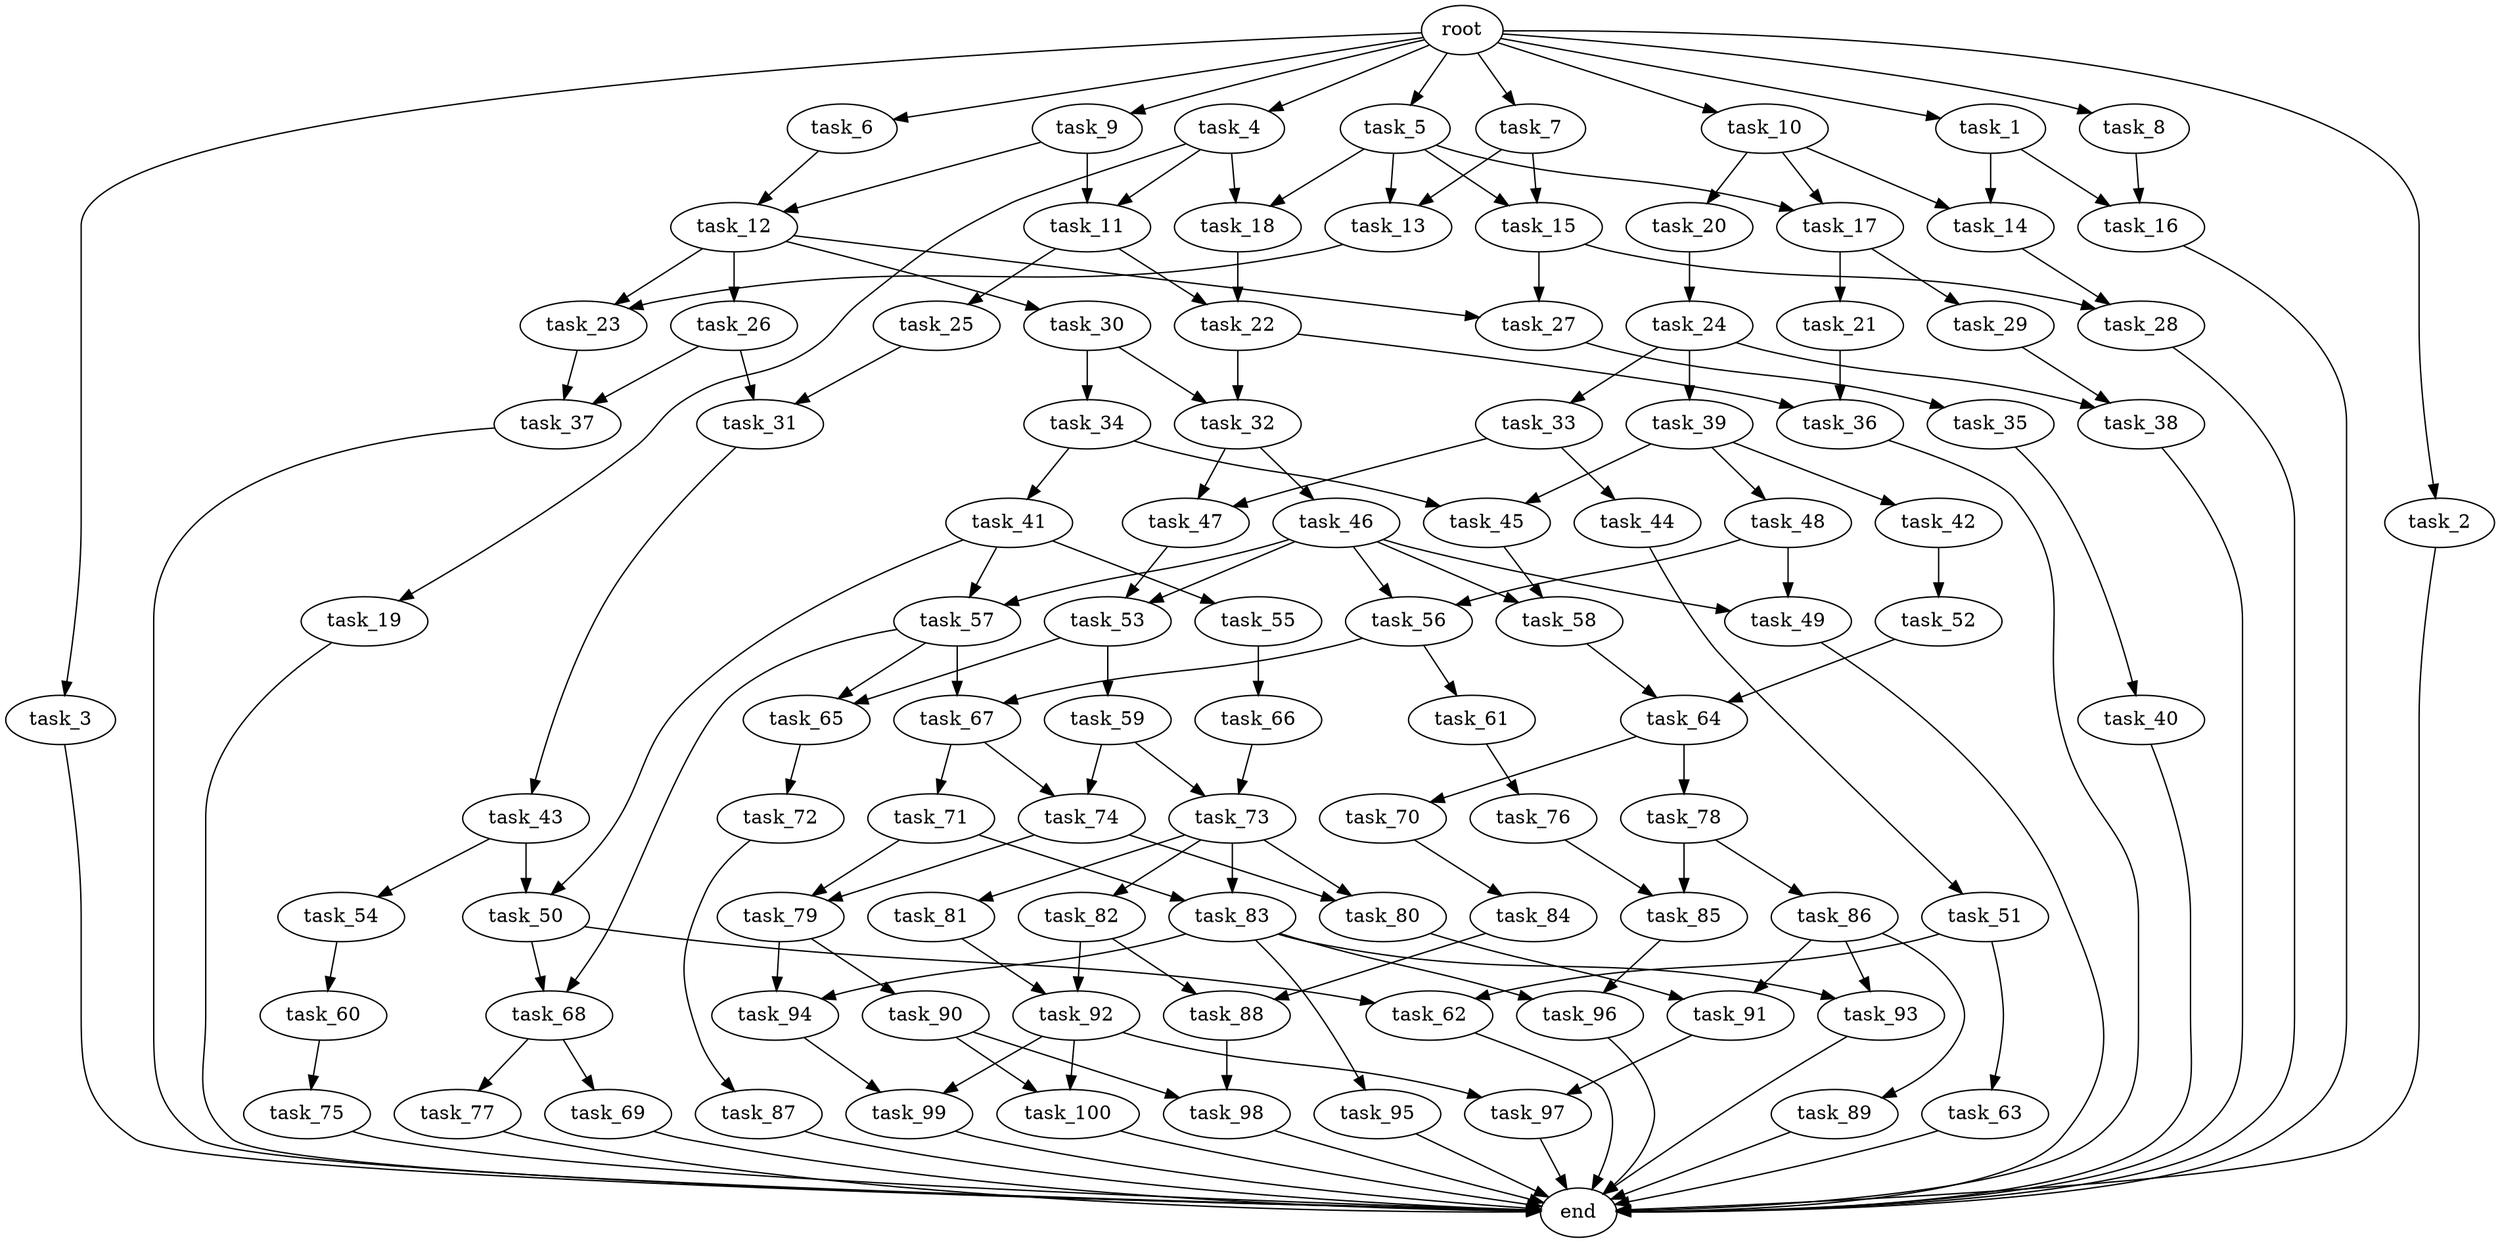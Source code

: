 digraph G {
  task_19 [size="3.982328e+09"];
  task_53 [size="3.113452e+08"];
  task_69 [size="2.840787e+09"];
  task_25 [size="1.731187e+09"];
  task_51 [size="2.893942e+09"];
  task_61 [size="4.828345e+09"];
  task_72 [size="4.102036e+09"];
  task_59 [size="3.971600e+09"];
  task_6 [size="4.134647e+09"];
  root [size="0.000000e+00"];
  task_3 [size="2.719683e+09"];
  task_60 [size="3.576767e+09"];
  task_76 [size="4.885539e+09"];
  task_48 [size="2.444817e+09"];
  task_84 [size="2.285659e+09"];
  task_86 [size="1.204037e+09"];
  task_11 [size="3.639309e+09"];
  task_54 [size="4.993239e+09"];
  task_36 [size="1.240938e+09"];
  task_97 [size="2.483607e+09"];
  task_58 [size="2.108463e+09"];
  task_62 [size="3.683383e+09"];
  task_57 [size="1.607739e+09"];
  task_22 [size="2.463120e+08"];
  task_28 [size="4.087984e+09"];
  task_41 [size="2.670160e+09"];
  task_78 [size="2.533295e+09"];
  task_47 [size="3.675160e+09"];
  task_43 [size="2.735915e+09"];
  task_94 [size="1.660112e+09"];
  task_9 [size="1.530796e+09"];
  task_68 [size="2.887408e+08"];
  task_70 [size="3.754570e+09"];
  task_23 [size="6.643127e+08"];
  task_88 [size="5.315578e+08"];
  task_8 [size="2.812145e+09"];
  task_87 [size="4.176693e+09"];
  task_35 [size="1.065251e+09"];
  task_42 [size="4.851475e+09"];
  end [size="0.000000e+00"];
  task_63 [size="3.367364e+09"];
  task_45 [size="1.772304e+09"];
  task_17 [size="4.357604e+09"];
  task_7 [size="3.589390e+09"];
  task_13 [size="4.518447e+08"];
  task_1 [size="1.987734e+09"];
  task_100 [size="1.122558e+09"];
  task_89 [size="1.079175e+09"];
  task_83 [size="1.388174e+08"];
  task_74 [size="3.663655e+09"];
  task_90 [size="3.258440e+09"];
  task_34 [size="2.739437e+09"];
  task_85 [size="1.368345e+09"];
  task_98 [size="1.089409e+09"];
  task_67 [size="2.309176e+09"];
  task_21 [size="2.615495e+09"];
  task_82 [size="4.399230e+09"];
  task_20 [size="3.832874e+08"];
  task_52 [size="2.384723e+08"];
  task_50 [size="1.511346e+09"];
  task_31 [size="1.949756e+09"];
  task_93 [size="3.505490e+09"];
  task_79 [size="8.119868e+07"];
  task_15 [size="3.409158e+09"];
  task_96 [size="1.164954e+09"];
  task_5 [size="4.672480e+09"];
  task_12 [size="4.407460e+09"];
  task_32 [size="4.218714e+09"];
  task_4 [size="3.360984e+09"];
  task_44 [size="4.329172e+09"];
  task_16 [size="4.242941e+09"];
  task_92 [size="3.752992e+09"];
  task_18 [size="4.466073e+09"];
  task_80 [size="4.231160e+09"];
  task_37 [size="1.498178e+09"];
  task_71 [size="2.596931e+09"];
  task_24 [size="2.385434e+09"];
  task_64 [size="2.105586e+09"];
  task_26 [size="3.533439e+09"];
  task_81 [size="4.430811e+09"];
  task_66 [size="3.192685e+08"];
  task_56 [size="2.110532e+08"];
  task_33 [size="7.619391e+08"];
  task_77 [size="1.182557e+09"];
  task_14 [size="3.762061e+09"];
  task_65 [size="1.094725e+09"];
  task_99 [size="1.382614e+09"];
  task_29 [size="6.620077e+08"];
  task_73 [size="2.269989e+09"];
  task_49 [size="6.693693e+08"];
  task_30 [size="1.968163e+09"];
  task_55 [size="5.492254e+07"];
  task_75 [size="1.819910e+09"];
  task_46 [size="9.508950e+08"];
  task_27 [size="4.896441e+09"];
  task_39 [size="2.037389e+09"];
  task_38 [size="2.704592e+08"];
  task_2 [size="1.007221e+08"];
  task_91 [size="4.766152e+09"];
  task_95 [size="3.408635e+09"];
  task_40 [size="1.065928e+09"];
  task_10 [size="3.439650e+09"];

  task_19 -> end [size="1.000000e-12"];
  task_53 -> task_65 [size="3.113452e+07"];
  task_53 -> task_59 [size="3.113452e+07"];
  task_69 -> end [size="1.000000e-12"];
  task_25 -> task_31 [size="3.462374e+08"];
  task_51 -> task_62 [size="5.787885e+08"];
  task_51 -> task_63 [size="5.787885e+08"];
  task_61 -> task_76 [size="9.656690e+08"];
  task_72 -> task_87 [size="8.204072e+08"];
  task_59 -> task_73 [size="7.943200e+08"];
  task_59 -> task_74 [size="7.943200e+08"];
  task_6 -> task_12 [size="8.269294e+08"];
  root -> task_2 [size="1.000000e-12"];
  root -> task_7 [size="1.000000e-12"];
  root -> task_4 [size="1.000000e-12"];
  root -> task_5 [size="1.000000e-12"];
  root -> task_3 [size="1.000000e-12"];
  root -> task_8 [size="1.000000e-12"];
  root -> task_9 [size="1.000000e-12"];
  root -> task_10 [size="1.000000e-12"];
  root -> task_6 [size="1.000000e-12"];
  root -> task_1 [size="1.000000e-12"];
  task_3 -> end [size="1.000000e-12"];
  task_60 -> task_75 [size="7.153534e+08"];
  task_76 -> task_85 [size="9.771078e+08"];
  task_48 -> task_56 [size="4.889635e+08"];
  task_48 -> task_49 [size="4.889635e+08"];
  task_84 -> task_88 [size="4.571317e+08"];
  task_86 -> task_93 [size="2.408074e+08"];
  task_86 -> task_91 [size="2.408074e+08"];
  task_86 -> task_89 [size="2.408074e+08"];
  task_11 -> task_22 [size="3.639309e+08"];
  task_11 -> task_25 [size="3.639309e+08"];
  task_54 -> task_60 [size="9.986478e+08"];
  task_36 -> end [size="1.000000e-12"];
  task_97 -> end [size="1.000000e-12"];
  task_58 -> task_64 [size="2.108463e+08"];
  task_62 -> end [size="1.000000e-12"];
  task_57 -> task_65 [size="1.607739e+08"];
  task_57 -> task_68 [size="1.607739e+08"];
  task_57 -> task_67 [size="1.607739e+08"];
  task_22 -> task_36 [size="2.463120e+07"];
  task_22 -> task_32 [size="2.463120e+07"];
  task_28 -> end [size="1.000000e-12"];
  task_41 -> task_50 [size="5.340321e+08"];
  task_41 -> task_57 [size="5.340321e+08"];
  task_41 -> task_55 [size="5.340321e+08"];
  task_78 -> task_85 [size="5.066591e+08"];
  task_78 -> task_86 [size="5.066591e+08"];
  task_47 -> task_53 [size="3.675160e+08"];
  task_43 -> task_50 [size="5.471831e+08"];
  task_43 -> task_54 [size="5.471831e+08"];
  task_94 -> task_99 [size="1.660112e+08"];
  task_9 -> task_12 [size="3.061593e+08"];
  task_9 -> task_11 [size="3.061593e+08"];
  task_68 -> task_77 [size="2.887408e+07"];
  task_68 -> task_69 [size="2.887408e+07"];
  task_70 -> task_84 [size="7.509140e+08"];
  task_23 -> task_37 [size="6.643127e+07"];
  task_88 -> task_98 [size="5.315578e+07"];
  task_8 -> task_16 [size="5.624291e+08"];
  task_87 -> end [size="1.000000e-12"];
  task_35 -> task_40 [size="2.130502e+08"];
  task_42 -> task_52 [size="9.702951e+08"];
  task_63 -> end [size="1.000000e-12"];
  task_45 -> task_58 [size="1.772304e+08"];
  task_17 -> task_21 [size="4.357604e+08"];
  task_17 -> task_29 [size="4.357604e+08"];
  task_7 -> task_13 [size="7.178780e+08"];
  task_7 -> task_15 [size="7.178780e+08"];
  task_13 -> task_23 [size="4.518447e+07"];
  task_1 -> task_14 [size="3.975467e+08"];
  task_1 -> task_16 [size="3.975467e+08"];
  task_100 -> end [size="1.000000e-12"];
  task_89 -> end [size="1.000000e-12"];
  task_83 -> task_94 [size="1.388174e+07"];
  task_83 -> task_93 [size="1.388174e+07"];
  task_83 -> task_96 [size="1.388174e+07"];
  task_83 -> task_95 [size="1.388174e+07"];
  task_74 -> task_80 [size="3.663655e+08"];
  task_74 -> task_79 [size="3.663655e+08"];
  task_90 -> task_100 [size="6.516880e+08"];
  task_90 -> task_98 [size="6.516880e+08"];
  task_34 -> task_45 [size="5.478873e+08"];
  task_34 -> task_41 [size="5.478873e+08"];
  task_85 -> task_96 [size="1.368345e+08"];
  task_98 -> end [size="1.000000e-12"];
  task_67 -> task_74 [size="2.309176e+08"];
  task_67 -> task_71 [size="2.309176e+08"];
  task_21 -> task_36 [size="5.230991e+08"];
  task_82 -> task_88 [size="8.798459e+08"];
  task_82 -> task_92 [size="8.798459e+08"];
  task_20 -> task_24 [size="7.665748e+07"];
  task_52 -> task_64 [size="4.769447e+07"];
  task_50 -> task_62 [size="1.511346e+08"];
  task_50 -> task_68 [size="1.511346e+08"];
  task_31 -> task_43 [size="1.949756e+08"];
  task_93 -> end [size="1.000000e-12"];
  task_79 -> task_94 [size="8.119868e+06"];
  task_79 -> task_90 [size="8.119868e+06"];
  task_15 -> task_27 [size="3.409158e+08"];
  task_15 -> task_28 [size="3.409158e+08"];
  task_96 -> end [size="1.000000e-12"];
  task_5 -> task_18 [size="9.344961e+08"];
  task_5 -> task_17 [size="9.344961e+08"];
  task_5 -> task_13 [size="9.344961e+08"];
  task_5 -> task_15 [size="9.344961e+08"];
  task_12 -> task_23 [size="4.407460e+08"];
  task_12 -> task_30 [size="4.407460e+08"];
  task_12 -> task_27 [size="4.407460e+08"];
  task_12 -> task_26 [size="4.407460e+08"];
  task_32 -> task_47 [size="4.218714e+08"];
  task_32 -> task_46 [size="4.218714e+08"];
  task_4 -> task_19 [size="6.721968e+08"];
  task_4 -> task_18 [size="6.721968e+08"];
  task_4 -> task_11 [size="6.721968e+08"];
  task_44 -> task_51 [size="8.658344e+08"];
  task_16 -> end [size="1.000000e-12"];
  task_92 -> task_100 [size="3.752992e+08"];
  task_92 -> task_99 [size="3.752992e+08"];
  task_92 -> task_97 [size="3.752992e+08"];
  task_18 -> task_22 [size="4.466073e+08"];
  task_80 -> task_91 [size="4.231160e+08"];
  task_37 -> end [size="1.000000e-12"];
  task_71 -> task_79 [size="5.193862e+08"];
  task_71 -> task_83 [size="5.193862e+08"];
  task_24 -> task_33 [size="4.770868e+08"];
  task_24 -> task_39 [size="4.770868e+08"];
  task_24 -> task_38 [size="4.770868e+08"];
  task_64 -> task_78 [size="2.105586e+08"];
  task_64 -> task_70 [size="2.105586e+08"];
  task_26 -> task_31 [size="7.066878e+08"];
  task_26 -> task_37 [size="7.066878e+08"];
  task_81 -> task_92 [size="8.861622e+08"];
  task_66 -> task_73 [size="6.385370e+07"];
  task_56 -> task_67 [size="2.110532e+07"];
  task_56 -> task_61 [size="2.110532e+07"];
  task_33 -> task_47 [size="1.523878e+08"];
  task_33 -> task_44 [size="1.523878e+08"];
  task_77 -> end [size="1.000000e-12"];
  task_14 -> task_28 [size="3.762061e+08"];
  task_65 -> task_72 [size="1.094725e+08"];
  task_99 -> end [size="1.000000e-12"];
  task_29 -> task_38 [size="1.324015e+08"];
  task_73 -> task_81 [size="2.269989e+08"];
  task_73 -> task_80 [size="2.269989e+08"];
  task_73 -> task_82 [size="2.269989e+08"];
  task_73 -> task_83 [size="2.269989e+08"];
  task_49 -> end [size="1.000000e-12"];
  task_30 -> task_32 [size="3.936325e+08"];
  task_30 -> task_34 [size="3.936325e+08"];
  task_55 -> task_66 [size="1.098451e+07"];
  task_75 -> end [size="1.000000e-12"];
  task_46 -> task_58 [size="1.901790e+08"];
  task_46 -> task_53 [size="1.901790e+08"];
  task_46 -> task_57 [size="1.901790e+08"];
  task_46 -> task_56 [size="1.901790e+08"];
  task_46 -> task_49 [size="1.901790e+08"];
  task_27 -> task_35 [size="4.896441e+08"];
  task_39 -> task_45 [size="4.074778e+08"];
  task_39 -> task_42 [size="4.074778e+08"];
  task_39 -> task_48 [size="4.074778e+08"];
  task_38 -> end [size="1.000000e-12"];
  task_2 -> end [size="1.000000e-12"];
  task_91 -> task_97 [size="4.766152e+08"];
  task_95 -> end [size="1.000000e-12"];
  task_40 -> end [size="1.000000e-12"];
  task_10 -> task_14 [size="6.879300e+08"];
  task_10 -> task_20 [size="6.879300e+08"];
  task_10 -> task_17 [size="6.879300e+08"];
}
